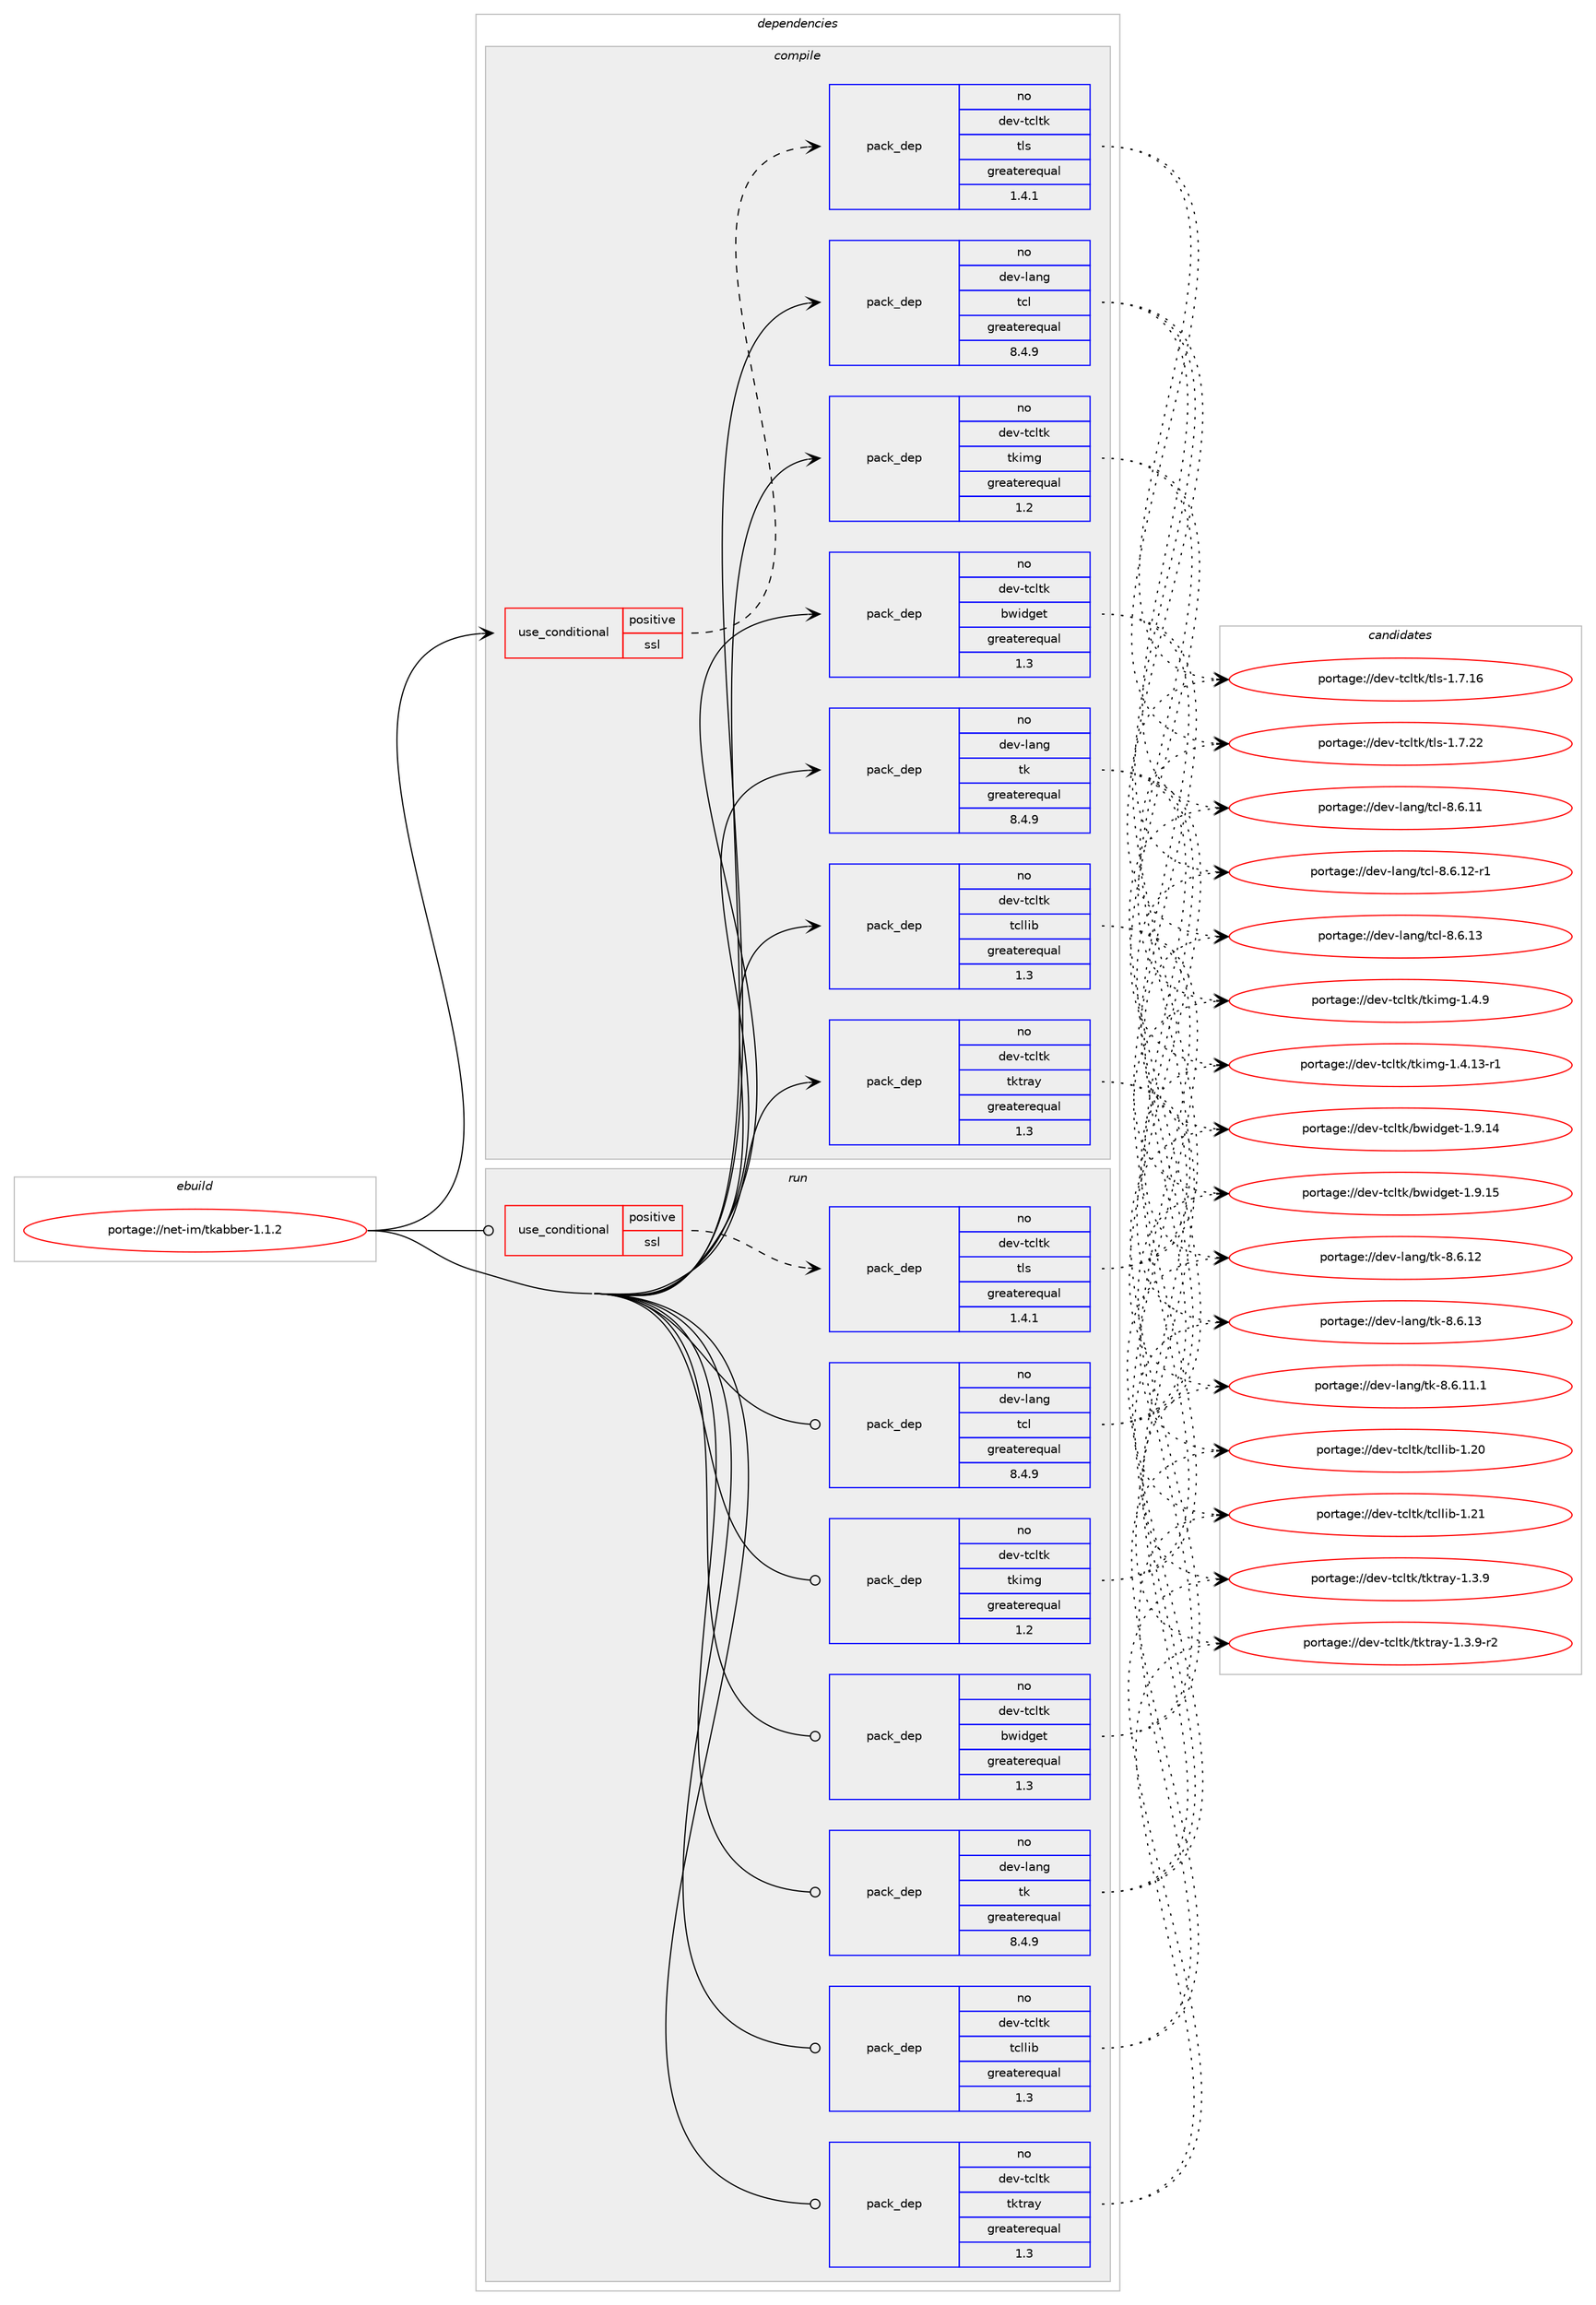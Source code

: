 digraph prolog {

# *************
# Graph options
# *************

newrank=true;
concentrate=true;
compound=true;
graph [rankdir=LR,fontname=Helvetica,fontsize=10,ranksep=1.5];#, ranksep=2.5, nodesep=0.2];
edge  [arrowhead=vee];
node  [fontname=Helvetica,fontsize=10];

# **********
# The ebuild
# **********

subgraph cluster_leftcol {
color=gray;
rank=same;
label=<<i>ebuild</i>>;
id [label="portage://net-im/tkabber-1.1.2", color=red, width=4, href="../net-im/tkabber-1.1.2.svg"];
}

# ****************
# The dependencies
# ****************

subgraph cluster_midcol {
color=gray;
label=<<i>dependencies</i>>;
subgraph cluster_compile {
fillcolor="#eeeeee";
style=filled;
label=<<i>compile</i>>;
subgraph cond255 {
dependency315 [label=<<TABLE BORDER="0" CELLBORDER="1" CELLSPACING="0" CELLPADDING="4"><TR><TD ROWSPAN="3" CELLPADDING="10">use_conditional</TD></TR><TR><TD>positive</TD></TR><TR><TD>ssl</TD></TR></TABLE>>, shape=none, color=red];
subgraph pack54 {
dependency316 [label=<<TABLE BORDER="0" CELLBORDER="1" CELLSPACING="0" CELLPADDING="4" WIDTH="220"><TR><TD ROWSPAN="6" CELLPADDING="30">pack_dep</TD></TR><TR><TD WIDTH="110">no</TD></TR><TR><TD>dev-tcltk</TD></TR><TR><TD>tls</TD></TR><TR><TD>greaterequal</TD></TR><TR><TD>1.4.1</TD></TR></TABLE>>, shape=none, color=blue];
}
dependency315:e -> dependency316:w [weight=20,style="dashed",arrowhead="vee"];
}
id:e -> dependency315:w [weight=20,style="solid",arrowhead="vee"];
subgraph pack55 {
dependency317 [label=<<TABLE BORDER="0" CELLBORDER="1" CELLSPACING="0" CELLPADDING="4" WIDTH="220"><TR><TD ROWSPAN="6" CELLPADDING="30">pack_dep</TD></TR><TR><TD WIDTH="110">no</TD></TR><TR><TD>dev-lang</TD></TR><TR><TD>tcl</TD></TR><TR><TD>greaterequal</TD></TR><TR><TD>8.4.9</TD></TR></TABLE>>, shape=none, color=blue];
}
id:e -> dependency317:w [weight=20,style="solid",arrowhead="vee"];
subgraph pack56 {
dependency318 [label=<<TABLE BORDER="0" CELLBORDER="1" CELLSPACING="0" CELLPADDING="4" WIDTH="220"><TR><TD ROWSPAN="6" CELLPADDING="30">pack_dep</TD></TR><TR><TD WIDTH="110">no</TD></TR><TR><TD>dev-lang</TD></TR><TR><TD>tk</TD></TR><TR><TD>greaterequal</TD></TR><TR><TD>8.4.9</TD></TR></TABLE>>, shape=none, color=blue];
}
id:e -> dependency318:w [weight=20,style="solid",arrowhead="vee"];
subgraph pack57 {
dependency319 [label=<<TABLE BORDER="0" CELLBORDER="1" CELLSPACING="0" CELLPADDING="4" WIDTH="220"><TR><TD ROWSPAN="6" CELLPADDING="30">pack_dep</TD></TR><TR><TD WIDTH="110">no</TD></TR><TR><TD>dev-tcltk</TD></TR><TR><TD>bwidget</TD></TR><TR><TD>greaterequal</TD></TR><TR><TD>1.3</TD></TR></TABLE>>, shape=none, color=blue];
}
id:e -> dependency319:w [weight=20,style="solid",arrowhead="vee"];
subgraph pack58 {
dependency320 [label=<<TABLE BORDER="0" CELLBORDER="1" CELLSPACING="0" CELLPADDING="4" WIDTH="220"><TR><TD ROWSPAN="6" CELLPADDING="30">pack_dep</TD></TR><TR><TD WIDTH="110">no</TD></TR><TR><TD>dev-tcltk</TD></TR><TR><TD>tcllib</TD></TR><TR><TD>greaterequal</TD></TR><TR><TD>1.3</TD></TR></TABLE>>, shape=none, color=blue];
}
id:e -> dependency320:w [weight=20,style="solid",arrowhead="vee"];
subgraph pack59 {
dependency321 [label=<<TABLE BORDER="0" CELLBORDER="1" CELLSPACING="0" CELLPADDING="4" WIDTH="220"><TR><TD ROWSPAN="6" CELLPADDING="30">pack_dep</TD></TR><TR><TD WIDTH="110">no</TD></TR><TR><TD>dev-tcltk</TD></TR><TR><TD>tkimg</TD></TR><TR><TD>greaterequal</TD></TR><TR><TD>1.2</TD></TR></TABLE>>, shape=none, color=blue];
}
id:e -> dependency321:w [weight=20,style="solid",arrowhead="vee"];
subgraph pack60 {
dependency322 [label=<<TABLE BORDER="0" CELLBORDER="1" CELLSPACING="0" CELLPADDING="4" WIDTH="220"><TR><TD ROWSPAN="6" CELLPADDING="30">pack_dep</TD></TR><TR><TD WIDTH="110">no</TD></TR><TR><TD>dev-tcltk</TD></TR><TR><TD>tktray</TD></TR><TR><TD>greaterequal</TD></TR><TR><TD>1.3</TD></TR></TABLE>>, shape=none, color=blue];
}
id:e -> dependency322:w [weight=20,style="solid",arrowhead="vee"];
}
subgraph cluster_compileandrun {
fillcolor="#eeeeee";
style=filled;
label=<<i>compile and run</i>>;
}
subgraph cluster_run {
fillcolor="#eeeeee";
style=filled;
label=<<i>run</i>>;
subgraph cond256 {
dependency323 [label=<<TABLE BORDER="0" CELLBORDER="1" CELLSPACING="0" CELLPADDING="4"><TR><TD ROWSPAN="3" CELLPADDING="10">use_conditional</TD></TR><TR><TD>positive</TD></TR><TR><TD>ssl</TD></TR></TABLE>>, shape=none, color=red];
subgraph pack61 {
dependency324 [label=<<TABLE BORDER="0" CELLBORDER="1" CELLSPACING="0" CELLPADDING="4" WIDTH="220"><TR><TD ROWSPAN="6" CELLPADDING="30">pack_dep</TD></TR><TR><TD WIDTH="110">no</TD></TR><TR><TD>dev-tcltk</TD></TR><TR><TD>tls</TD></TR><TR><TD>greaterequal</TD></TR><TR><TD>1.4.1</TD></TR></TABLE>>, shape=none, color=blue];
}
dependency323:e -> dependency324:w [weight=20,style="dashed",arrowhead="vee"];
}
id:e -> dependency323:w [weight=20,style="solid",arrowhead="odot"];
subgraph pack62 {
dependency325 [label=<<TABLE BORDER="0" CELLBORDER="1" CELLSPACING="0" CELLPADDING="4" WIDTH="220"><TR><TD ROWSPAN="6" CELLPADDING="30">pack_dep</TD></TR><TR><TD WIDTH="110">no</TD></TR><TR><TD>dev-lang</TD></TR><TR><TD>tcl</TD></TR><TR><TD>greaterequal</TD></TR><TR><TD>8.4.9</TD></TR></TABLE>>, shape=none, color=blue];
}
id:e -> dependency325:w [weight=20,style="solid",arrowhead="odot"];
subgraph pack63 {
dependency326 [label=<<TABLE BORDER="0" CELLBORDER="1" CELLSPACING="0" CELLPADDING="4" WIDTH="220"><TR><TD ROWSPAN="6" CELLPADDING="30">pack_dep</TD></TR><TR><TD WIDTH="110">no</TD></TR><TR><TD>dev-lang</TD></TR><TR><TD>tk</TD></TR><TR><TD>greaterequal</TD></TR><TR><TD>8.4.9</TD></TR></TABLE>>, shape=none, color=blue];
}
id:e -> dependency326:w [weight=20,style="solid",arrowhead="odot"];
subgraph pack64 {
dependency327 [label=<<TABLE BORDER="0" CELLBORDER="1" CELLSPACING="0" CELLPADDING="4" WIDTH="220"><TR><TD ROWSPAN="6" CELLPADDING="30">pack_dep</TD></TR><TR><TD WIDTH="110">no</TD></TR><TR><TD>dev-tcltk</TD></TR><TR><TD>bwidget</TD></TR><TR><TD>greaterequal</TD></TR><TR><TD>1.3</TD></TR></TABLE>>, shape=none, color=blue];
}
id:e -> dependency327:w [weight=20,style="solid",arrowhead="odot"];
subgraph pack65 {
dependency328 [label=<<TABLE BORDER="0" CELLBORDER="1" CELLSPACING="0" CELLPADDING="4" WIDTH="220"><TR><TD ROWSPAN="6" CELLPADDING="30">pack_dep</TD></TR><TR><TD WIDTH="110">no</TD></TR><TR><TD>dev-tcltk</TD></TR><TR><TD>tcllib</TD></TR><TR><TD>greaterequal</TD></TR><TR><TD>1.3</TD></TR></TABLE>>, shape=none, color=blue];
}
id:e -> dependency328:w [weight=20,style="solid",arrowhead="odot"];
subgraph pack66 {
dependency329 [label=<<TABLE BORDER="0" CELLBORDER="1" CELLSPACING="0" CELLPADDING="4" WIDTH="220"><TR><TD ROWSPAN="6" CELLPADDING="30">pack_dep</TD></TR><TR><TD WIDTH="110">no</TD></TR><TR><TD>dev-tcltk</TD></TR><TR><TD>tkimg</TD></TR><TR><TD>greaterequal</TD></TR><TR><TD>1.2</TD></TR></TABLE>>, shape=none, color=blue];
}
id:e -> dependency329:w [weight=20,style="solid",arrowhead="odot"];
subgraph pack67 {
dependency330 [label=<<TABLE BORDER="0" CELLBORDER="1" CELLSPACING="0" CELLPADDING="4" WIDTH="220"><TR><TD ROWSPAN="6" CELLPADDING="30">pack_dep</TD></TR><TR><TD WIDTH="110">no</TD></TR><TR><TD>dev-tcltk</TD></TR><TR><TD>tktray</TD></TR><TR><TD>greaterequal</TD></TR><TR><TD>1.3</TD></TR></TABLE>>, shape=none, color=blue];
}
id:e -> dependency330:w [weight=20,style="solid",arrowhead="odot"];
}
}

# **************
# The candidates
# **************

subgraph cluster_choices {
rank=same;
color=gray;
label=<<i>candidates</i>>;

subgraph choice54 {
color=black;
nodesep=1;
choice10010111845116991081161074711610811545494655464954 [label="portage://dev-tcltk/tls-1.7.16", color=red, width=4,href="../dev-tcltk/tls-1.7.16.svg"];
choice10010111845116991081161074711610811545494655465050 [label="portage://dev-tcltk/tls-1.7.22", color=red, width=4,href="../dev-tcltk/tls-1.7.22.svg"];
dependency316:e -> choice10010111845116991081161074711610811545494655464954:w [style=dotted,weight="100"];
dependency316:e -> choice10010111845116991081161074711610811545494655465050:w [style=dotted,weight="100"];
}
subgraph choice55 {
color=black;
nodesep=1;
choice1001011184510897110103471169910845564654464949 [label="portage://dev-lang/tcl-8.6.11", color=red, width=4,href="../dev-lang/tcl-8.6.11.svg"];
choice10010111845108971101034711699108455646544649504511449 [label="portage://dev-lang/tcl-8.6.12-r1", color=red, width=4,href="../dev-lang/tcl-8.6.12-r1.svg"];
choice1001011184510897110103471169910845564654464951 [label="portage://dev-lang/tcl-8.6.13", color=red, width=4,href="../dev-lang/tcl-8.6.13.svg"];
dependency317:e -> choice1001011184510897110103471169910845564654464949:w [style=dotted,weight="100"];
dependency317:e -> choice10010111845108971101034711699108455646544649504511449:w [style=dotted,weight="100"];
dependency317:e -> choice1001011184510897110103471169910845564654464951:w [style=dotted,weight="100"];
}
subgraph choice56 {
color=black;
nodesep=1;
choice100101118451089711010347116107455646544649494649 [label="portage://dev-lang/tk-8.6.11.1", color=red, width=4,href="../dev-lang/tk-8.6.11.1.svg"];
choice10010111845108971101034711610745564654464950 [label="portage://dev-lang/tk-8.6.12", color=red, width=4,href="../dev-lang/tk-8.6.12.svg"];
choice10010111845108971101034711610745564654464951 [label="portage://dev-lang/tk-8.6.13", color=red, width=4,href="../dev-lang/tk-8.6.13.svg"];
dependency318:e -> choice100101118451089711010347116107455646544649494649:w [style=dotted,weight="100"];
dependency318:e -> choice10010111845108971101034711610745564654464950:w [style=dotted,weight="100"];
dependency318:e -> choice10010111845108971101034711610745564654464951:w [style=dotted,weight="100"];
}
subgraph choice57 {
color=black;
nodesep=1;
choice1001011184511699108116107479811910510010310111645494657464952 [label="portage://dev-tcltk/bwidget-1.9.14", color=red, width=4,href="../dev-tcltk/bwidget-1.9.14.svg"];
choice1001011184511699108116107479811910510010310111645494657464953 [label="portage://dev-tcltk/bwidget-1.9.15", color=red, width=4,href="../dev-tcltk/bwidget-1.9.15.svg"];
dependency319:e -> choice1001011184511699108116107479811910510010310111645494657464952:w [style=dotted,weight="100"];
dependency319:e -> choice1001011184511699108116107479811910510010310111645494657464953:w [style=dotted,weight="100"];
}
subgraph choice58 {
color=black;
nodesep=1;
choice10010111845116991081161074711699108108105984549465048 [label="portage://dev-tcltk/tcllib-1.20", color=red, width=4,href="../dev-tcltk/tcllib-1.20.svg"];
choice10010111845116991081161074711699108108105984549465049 [label="portage://dev-tcltk/tcllib-1.21", color=red, width=4,href="../dev-tcltk/tcllib-1.21.svg"];
dependency320:e -> choice10010111845116991081161074711699108108105984549465048:w [style=dotted,weight="100"];
dependency320:e -> choice10010111845116991081161074711699108108105984549465049:w [style=dotted,weight="100"];
}
subgraph choice59 {
color=black;
nodesep=1;
choice100101118451169910811610747116107105109103454946524649514511449 [label="portage://dev-tcltk/tkimg-1.4.13-r1", color=red, width=4,href="../dev-tcltk/tkimg-1.4.13-r1.svg"];
choice100101118451169910811610747116107105109103454946524657 [label="portage://dev-tcltk/tkimg-1.4.9", color=red, width=4,href="../dev-tcltk/tkimg-1.4.9.svg"];
dependency321:e -> choice100101118451169910811610747116107105109103454946524649514511449:w [style=dotted,weight="100"];
dependency321:e -> choice100101118451169910811610747116107105109103454946524657:w [style=dotted,weight="100"];
}
subgraph choice60 {
color=black;
nodesep=1;
choice10010111845116991081161074711610711611497121454946514657 [label="portage://dev-tcltk/tktray-1.3.9", color=red, width=4,href="../dev-tcltk/tktray-1.3.9.svg"];
choice100101118451169910811610747116107116114971214549465146574511450 [label="portage://dev-tcltk/tktray-1.3.9-r2", color=red, width=4,href="../dev-tcltk/tktray-1.3.9-r2.svg"];
dependency322:e -> choice10010111845116991081161074711610711611497121454946514657:w [style=dotted,weight="100"];
dependency322:e -> choice100101118451169910811610747116107116114971214549465146574511450:w [style=dotted,weight="100"];
}
subgraph choice61 {
color=black;
nodesep=1;
choice10010111845116991081161074711610811545494655464954 [label="portage://dev-tcltk/tls-1.7.16", color=red, width=4,href="../dev-tcltk/tls-1.7.16.svg"];
choice10010111845116991081161074711610811545494655465050 [label="portage://dev-tcltk/tls-1.7.22", color=red, width=4,href="../dev-tcltk/tls-1.7.22.svg"];
dependency324:e -> choice10010111845116991081161074711610811545494655464954:w [style=dotted,weight="100"];
dependency324:e -> choice10010111845116991081161074711610811545494655465050:w [style=dotted,weight="100"];
}
subgraph choice62 {
color=black;
nodesep=1;
choice1001011184510897110103471169910845564654464949 [label="portage://dev-lang/tcl-8.6.11", color=red, width=4,href="../dev-lang/tcl-8.6.11.svg"];
choice10010111845108971101034711699108455646544649504511449 [label="portage://dev-lang/tcl-8.6.12-r1", color=red, width=4,href="../dev-lang/tcl-8.6.12-r1.svg"];
choice1001011184510897110103471169910845564654464951 [label="portage://dev-lang/tcl-8.6.13", color=red, width=4,href="../dev-lang/tcl-8.6.13.svg"];
dependency325:e -> choice1001011184510897110103471169910845564654464949:w [style=dotted,weight="100"];
dependency325:e -> choice10010111845108971101034711699108455646544649504511449:w [style=dotted,weight="100"];
dependency325:e -> choice1001011184510897110103471169910845564654464951:w [style=dotted,weight="100"];
}
subgraph choice63 {
color=black;
nodesep=1;
choice100101118451089711010347116107455646544649494649 [label="portage://dev-lang/tk-8.6.11.1", color=red, width=4,href="../dev-lang/tk-8.6.11.1.svg"];
choice10010111845108971101034711610745564654464950 [label="portage://dev-lang/tk-8.6.12", color=red, width=4,href="../dev-lang/tk-8.6.12.svg"];
choice10010111845108971101034711610745564654464951 [label="portage://dev-lang/tk-8.6.13", color=red, width=4,href="../dev-lang/tk-8.6.13.svg"];
dependency326:e -> choice100101118451089711010347116107455646544649494649:w [style=dotted,weight="100"];
dependency326:e -> choice10010111845108971101034711610745564654464950:w [style=dotted,weight="100"];
dependency326:e -> choice10010111845108971101034711610745564654464951:w [style=dotted,weight="100"];
}
subgraph choice64 {
color=black;
nodesep=1;
choice1001011184511699108116107479811910510010310111645494657464952 [label="portage://dev-tcltk/bwidget-1.9.14", color=red, width=4,href="../dev-tcltk/bwidget-1.9.14.svg"];
choice1001011184511699108116107479811910510010310111645494657464953 [label="portage://dev-tcltk/bwidget-1.9.15", color=red, width=4,href="../dev-tcltk/bwidget-1.9.15.svg"];
dependency327:e -> choice1001011184511699108116107479811910510010310111645494657464952:w [style=dotted,weight="100"];
dependency327:e -> choice1001011184511699108116107479811910510010310111645494657464953:w [style=dotted,weight="100"];
}
subgraph choice65 {
color=black;
nodesep=1;
choice10010111845116991081161074711699108108105984549465048 [label="portage://dev-tcltk/tcllib-1.20", color=red, width=4,href="../dev-tcltk/tcllib-1.20.svg"];
choice10010111845116991081161074711699108108105984549465049 [label="portage://dev-tcltk/tcllib-1.21", color=red, width=4,href="../dev-tcltk/tcllib-1.21.svg"];
dependency328:e -> choice10010111845116991081161074711699108108105984549465048:w [style=dotted,weight="100"];
dependency328:e -> choice10010111845116991081161074711699108108105984549465049:w [style=dotted,weight="100"];
}
subgraph choice66 {
color=black;
nodesep=1;
choice100101118451169910811610747116107105109103454946524649514511449 [label="portage://dev-tcltk/tkimg-1.4.13-r1", color=red, width=4,href="../dev-tcltk/tkimg-1.4.13-r1.svg"];
choice100101118451169910811610747116107105109103454946524657 [label="portage://dev-tcltk/tkimg-1.4.9", color=red, width=4,href="../dev-tcltk/tkimg-1.4.9.svg"];
dependency329:e -> choice100101118451169910811610747116107105109103454946524649514511449:w [style=dotted,weight="100"];
dependency329:e -> choice100101118451169910811610747116107105109103454946524657:w [style=dotted,weight="100"];
}
subgraph choice67 {
color=black;
nodesep=1;
choice10010111845116991081161074711610711611497121454946514657 [label="portage://dev-tcltk/tktray-1.3.9", color=red, width=4,href="../dev-tcltk/tktray-1.3.9.svg"];
choice100101118451169910811610747116107116114971214549465146574511450 [label="portage://dev-tcltk/tktray-1.3.9-r2", color=red, width=4,href="../dev-tcltk/tktray-1.3.9-r2.svg"];
dependency330:e -> choice10010111845116991081161074711610711611497121454946514657:w [style=dotted,weight="100"];
dependency330:e -> choice100101118451169910811610747116107116114971214549465146574511450:w [style=dotted,weight="100"];
}
}

}
